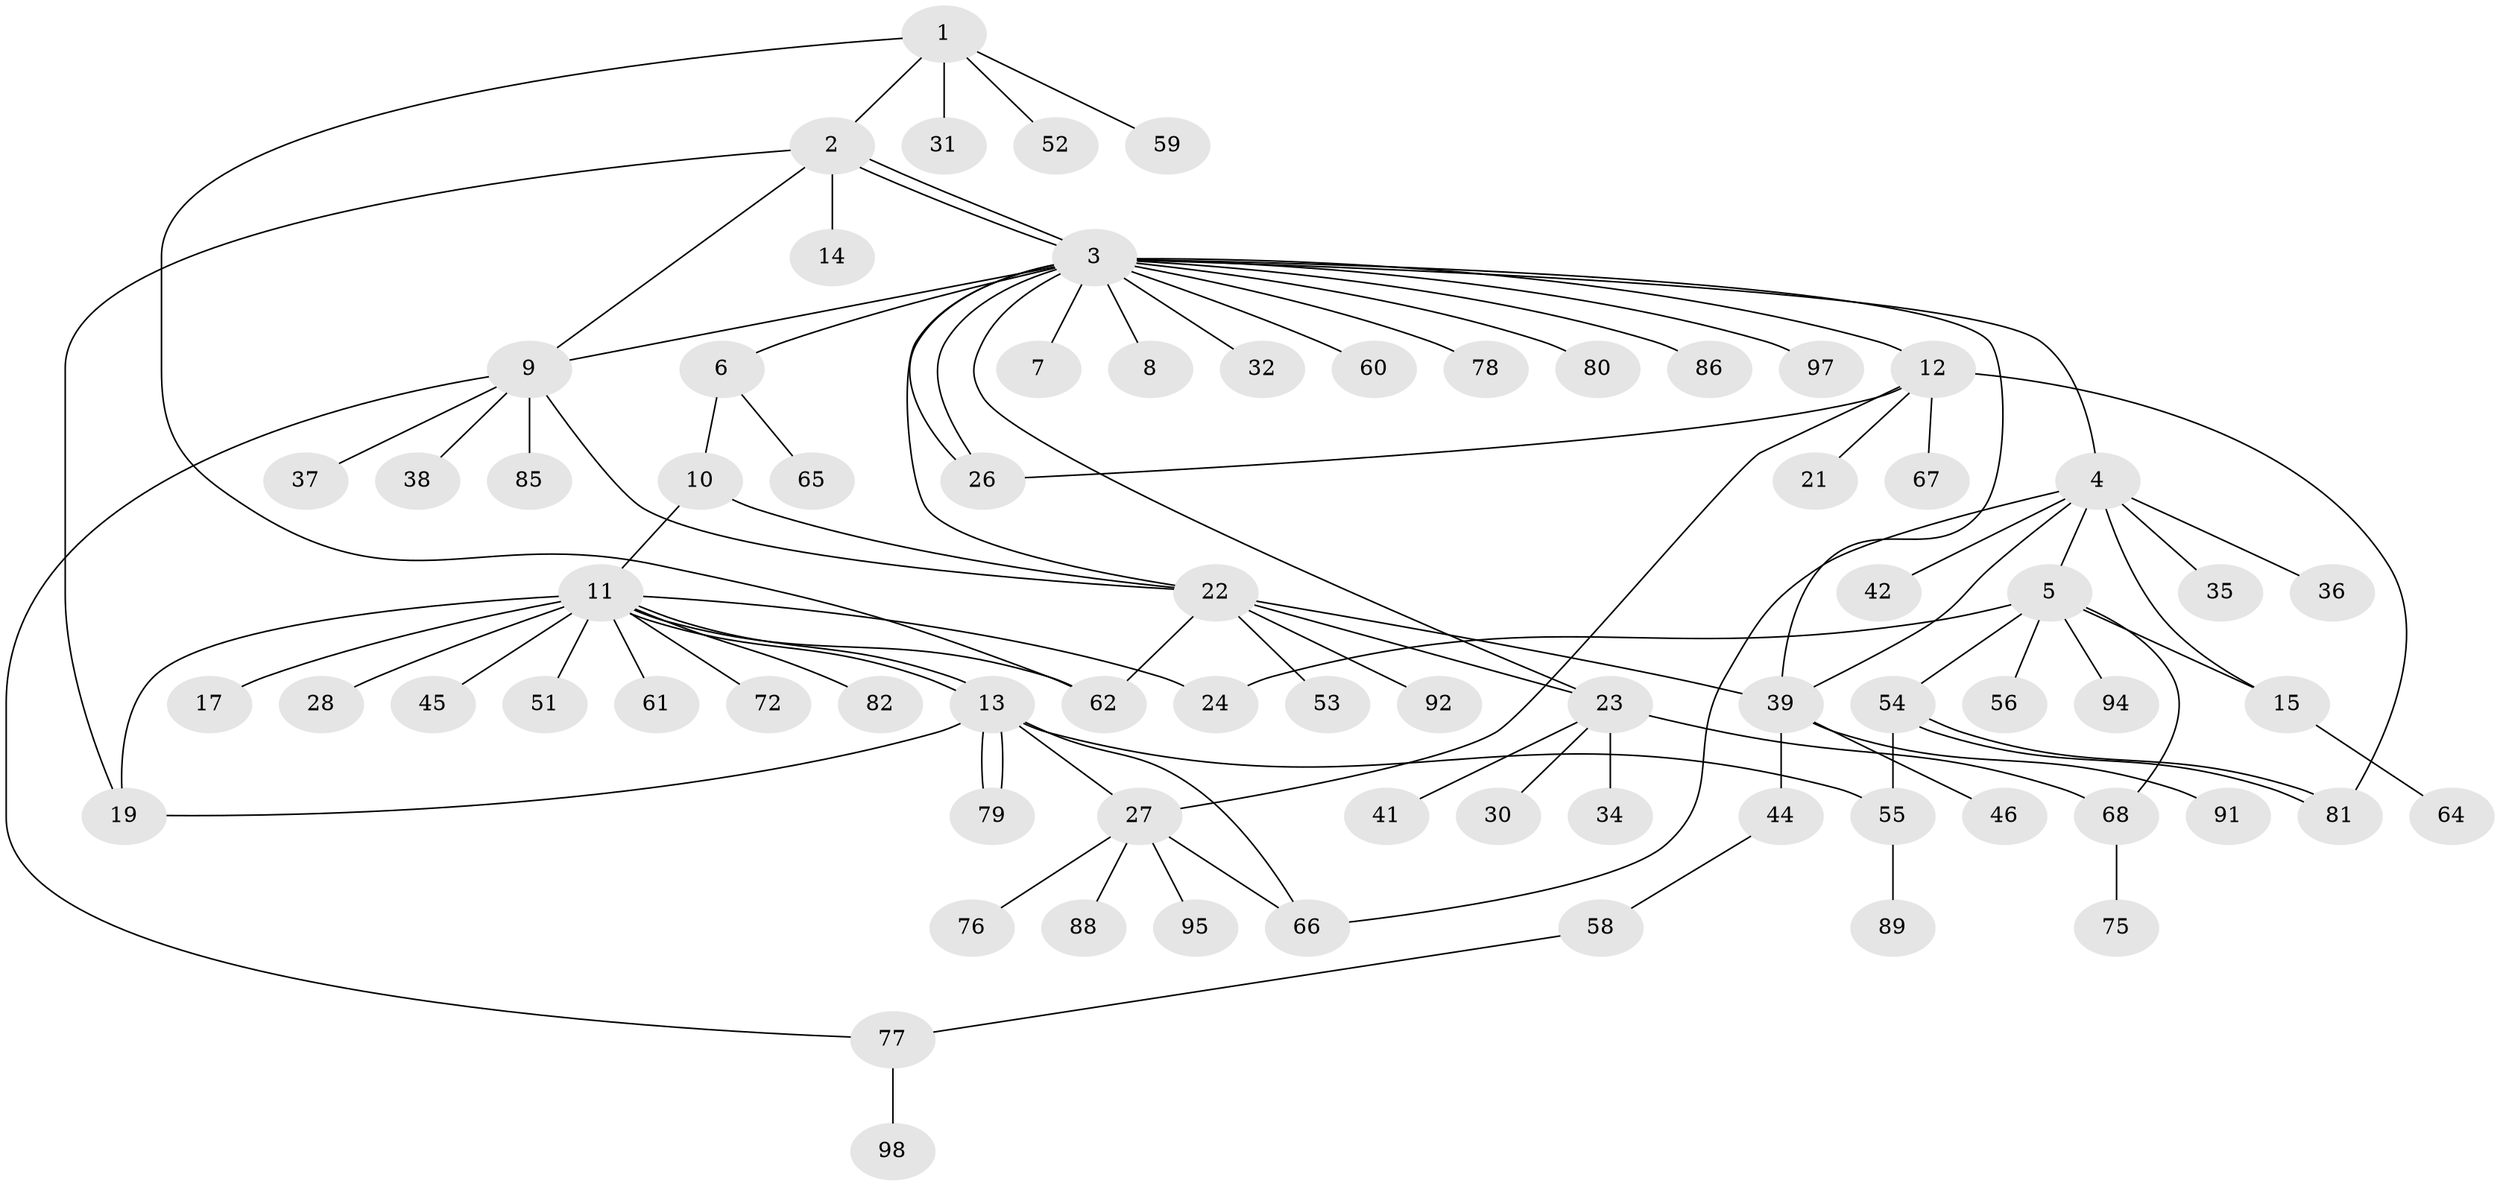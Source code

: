 // original degree distribution, {5: 0.02, 7: 0.05, 20: 0.01, 4: 0.06, 8: 0.01, 1: 0.58, 2: 0.14, 13: 0.01, 6: 0.02, 9: 0.02, 3: 0.08}
// Generated by graph-tools (version 1.1) at 2025/11/02/21/25 10:11:09]
// undirected, 73 vertices, 97 edges
graph export_dot {
graph [start="1"]
  node [color=gray90,style=filled];
  1 [super="+84"];
  2;
  3 [super="+20"];
  4 [super="+16"];
  5 [super="+18"];
  6 [super="+43"];
  7;
  8 [super="+69"];
  9 [super="+48"];
  10 [super="+57"];
  11 [super="+50"];
  12 [super="+47"];
  13 [super="+25"];
  14 [super="+99"];
  15 [super="+87"];
  17 [super="+49"];
  19;
  21;
  22 [super="+83"];
  23 [super="+29"];
  24;
  26;
  27 [super="+33"];
  28;
  30;
  31;
  32 [super="+40"];
  34 [super="+93"];
  35;
  36;
  37;
  38;
  39 [super="+71"];
  41;
  42;
  44;
  45 [super="+70"];
  46;
  51;
  52;
  53;
  54 [super="+74"];
  55 [super="+73"];
  56;
  58 [super="+63"];
  59;
  60;
  61;
  62;
  64;
  65;
  66;
  67;
  68;
  72;
  75;
  76;
  77 [super="+100"];
  78;
  79 [super="+90"];
  80;
  81 [super="+96"];
  82;
  85;
  86;
  88;
  89;
  91;
  92;
  94;
  95;
  97;
  98;
  1 -- 2;
  1 -- 31;
  1 -- 52;
  1 -- 59;
  1 -- 62;
  2 -- 3 [weight=2];
  2 -- 3;
  2 -- 9;
  2 -- 14;
  2 -- 19;
  3 -- 4;
  3 -- 6;
  3 -- 7;
  3 -- 8;
  3 -- 9;
  3 -- 12;
  3 -- 22;
  3 -- 23;
  3 -- 26;
  3 -- 26;
  3 -- 32;
  3 -- 39;
  3 -- 60;
  3 -- 78;
  3 -- 80;
  3 -- 86;
  3 -- 97;
  4 -- 5;
  4 -- 15;
  4 -- 66;
  4 -- 35;
  4 -- 36;
  4 -- 39;
  4 -- 42;
  5 -- 15;
  5 -- 24;
  5 -- 54;
  5 -- 56;
  5 -- 68;
  5 -- 94;
  6 -- 10;
  6 -- 65;
  9 -- 22;
  9 -- 37;
  9 -- 38;
  9 -- 77;
  9 -- 85;
  10 -- 11;
  10 -- 22;
  11 -- 13;
  11 -- 13;
  11 -- 17;
  11 -- 24;
  11 -- 28;
  11 -- 45;
  11 -- 51;
  11 -- 61;
  11 -- 62;
  11 -- 72;
  11 -- 82;
  11 -- 19;
  12 -- 21;
  12 -- 27;
  12 -- 67;
  12 -- 81;
  12 -- 26;
  13 -- 19;
  13 -- 27;
  13 -- 66;
  13 -- 79;
  13 -- 79;
  13 -- 55;
  15 -- 64;
  22 -- 23;
  22 -- 39;
  22 -- 53;
  22 -- 62;
  22 -- 92;
  23 -- 30;
  23 -- 34;
  23 -- 41;
  23 -- 68;
  27 -- 66;
  27 -- 76;
  27 -- 88;
  27 -- 95;
  39 -- 44;
  39 -- 46;
  39 -- 91;
  44 -- 58;
  54 -- 55;
  54 -- 81;
  54 -- 81;
  55 -- 89;
  58 -- 77;
  68 -- 75;
  77 -- 98;
}
